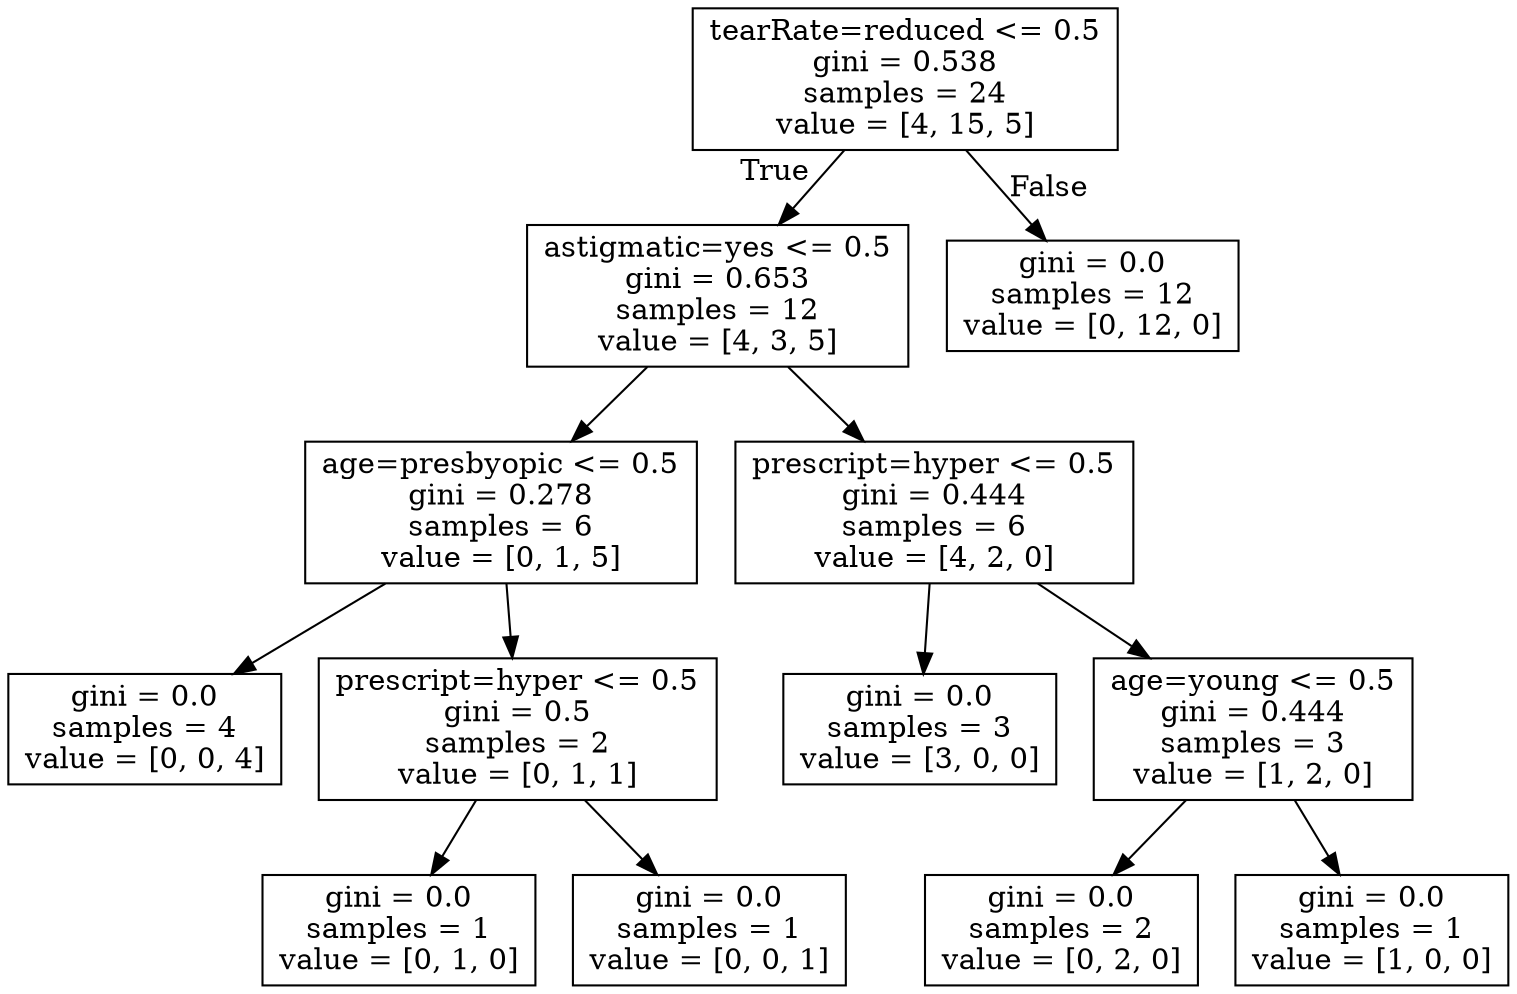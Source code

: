 digraph Tree {
node [shape=box] ;
0 [label="tearRate=reduced <= 0.5\ngini = 0.538\nsamples = 24\nvalue = [4, 15, 5]"] ;
1 [label="astigmatic=yes <= 0.5\ngini = 0.653\nsamples = 12\nvalue = [4, 3, 5]"] ;
0 -> 1 [labeldistance=2.5, labelangle=45, headlabel="True"] ;
2 [label="age=presbyopic <= 0.5\ngini = 0.278\nsamples = 6\nvalue = [0, 1, 5]"] ;
1 -> 2 ;
3 [label="gini = 0.0\nsamples = 4\nvalue = [0, 0, 4]"] ;
2 -> 3 ;
4 [label="prescript=hyper <= 0.5\ngini = 0.5\nsamples = 2\nvalue = [0, 1, 1]"] ;
2 -> 4 ;
5 [label="gini = 0.0\nsamples = 1\nvalue = [0, 1, 0]"] ;
4 -> 5 ;
6 [label="gini = 0.0\nsamples = 1\nvalue = [0, 0, 1]"] ;
4 -> 6 ;
7 [label="prescript=hyper <= 0.5\ngini = 0.444\nsamples = 6\nvalue = [4, 2, 0]"] ;
1 -> 7 ;
8 [label="gini = 0.0\nsamples = 3\nvalue = [3, 0, 0]"] ;
7 -> 8 ;
9 [label="age=young <= 0.5\ngini = 0.444\nsamples = 3\nvalue = [1, 2, 0]"] ;
7 -> 9 ;
10 [label="gini = 0.0\nsamples = 2\nvalue = [0, 2, 0]"] ;
9 -> 10 ;
11 [label="gini = 0.0\nsamples = 1\nvalue = [1, 0, 0]"] ;
9 -> 11 ;
12 [label="gini = 0.0\nsamples = 12\nvalue = [0, 12, 0]"] ;
0 -> 12 [labeldistance=2.5, labelangle=-45, headlabel="False"] ;
}